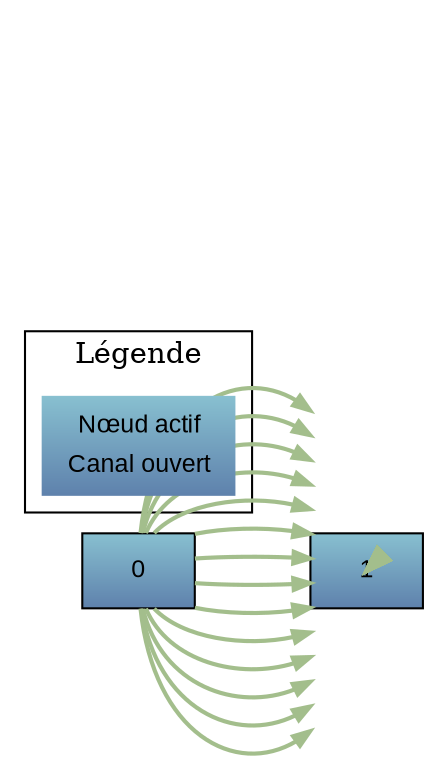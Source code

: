 digraph {
    rankdir=LR;
    splines=curved;
    bgcolor="#ffffff";
    node [
        style="filled",
        gradientangle=270,
        fillcolor="#88c0d0:#5e81ac",
        shape="box",
        rounded=true,
        fontname="Arial",
        fontsize=12
    ];
    edge [
        color="#a3be8c",
        penwidth=2.0,
        arrowsize=0.8
    ];
    0 [ label = "0" ]
    1 [ label = "1" ]
    0 -> 1 [ ]
    0 -> 1 [ ]
    0 -> 1 [ ]
    0 -> 1 [ ]
    0 -> 1 [ ]
    0 -> 1 [ ]
    0 -> 1 [ ]
    0 -> 1 [ ]
    0 -> 1 [ ]
    0 -> 1 [ ]
    0 -> 1 [ ]
    0 -> 1 [ ]
    0 -> 1 [ ]
    0 -> 1 [ ]
    1 -> 1 [ ]
    1 -> 1 [ ]
    1 -> 1 [ ]
    1 -> 1 [ ]
    1 -> 1 [ ]
    1 -> 1 [ ]
    1 -> 1 [ ]
    1 -> 1 [ ]
    1 -> 1 [ ]
    1 -> 1 [ ]
    1 -> 1 [ ]
    1 -> 1 [ ]
    1 -> 1 [ ]
    1 -> 1 [ ]

    subgraph cluster_legend {
        label="Légende";
        node [shape=none];
        legend [label=<
            <table border="0">
                <tr><td>Nœud actif</td></tr>
                <tr><td>Canal ouvert</td></tr>
            </table>
        >];
    }
}

